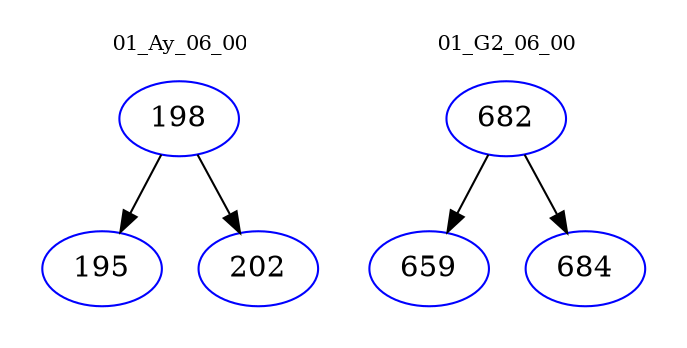 digraph{
subgraph cluster_0 {
color = white
label = "01_Ay_06_00";
fontsize=10;
T0_198 [label="198", color="blue"]
T0_198 -> T0_195 [color="black"]
T0_195 [label="195", color="blue"]
T0_198 -> T0_202 [color="black"]
T0_202 [label="202", color="blue"]
}
subgraph cluster_1 {
color = white
label = "01_G2_06_00";
fontsize=10;
T1_682 [label="682", color="blue"]
T1_682 -> T1_659 [color="black"]
T1_659 [label="659", color="blue"]
T1_682 -> T1_684 [color="black"]
T1_684 [label="684", color="blue"]
}
}
